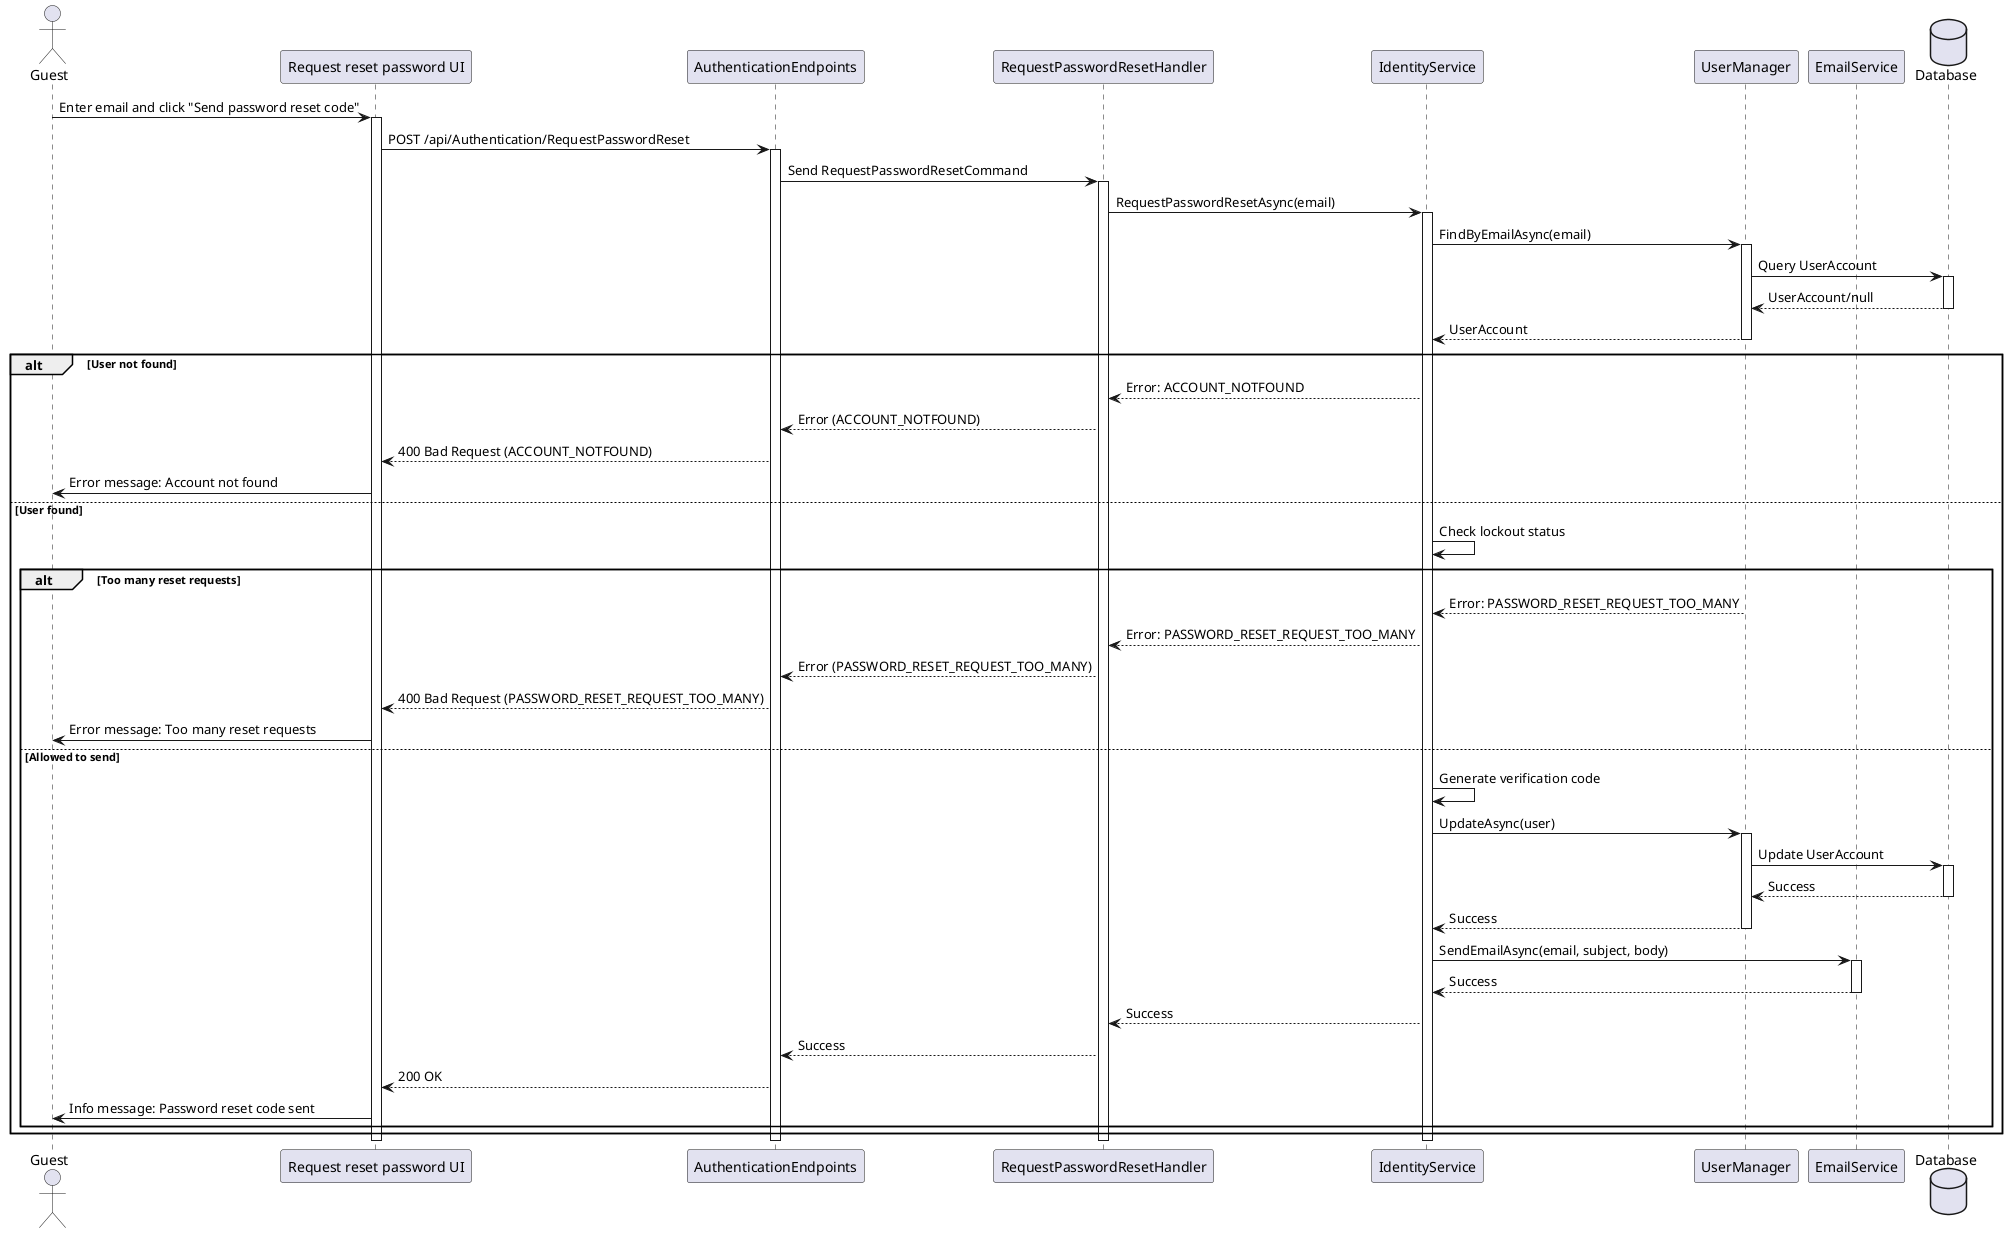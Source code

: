 @startuml
actor Guest as User
participant "Request reset password UI" as UI
participant AuthenticationEndpoints
participant RequestPasswordResetHandler
participant IdentityService
participant UserManager
participant EmailService
Database Database

User -> UI : Enter email and click "Send password reset code"
activate UI
UI -> AuthenticationEndpoints : POST /api/Authentication/RequestPasswordReset
activate AuthenticationEndpoints
AuthenticationEndpoints -> RequestPasswordResetHandler : Send RequestPasswordResetCommand
activate RequestPasswordResetHandler
RequestPasswordResetHandler -> IdentityService : RequestPasswordResetAsync(email)
activate IdentityService
IdentityService -> UserManager : FindByEmailAsync(email)
activate UserManager
UserManager -> Database : Query UserAccount
activate Database
Database --> UserManager : UserAccount/null
deactivate Database
    UserManager -->IdentityService : UserAccount
    deactivate UserManager
alt User not found

    IdentityService --> RequestPasswordResetHandler : Error: ACCOUNT_NOTFOUND
    RequestPasswordResetHandler --> AuthenticationEndpoints : Error (ACCOUNT_NOTFOUND)
    AuthenticationEndpoints --> UI : 400 Bad Request (ACCOUNT_NOTFOUND)
    UI -> User : Error message: Account not found
else User found
    IdentityService -> IdentityService : Check lockout status
    alt Too many reset requests
        UserManager --> IdentityService : Error: PASSWORD_RESET_REQUEST_TOO_MANY
        deactivate UserManager
        IdentityService --> RequestPasswordResetHandler : Error: PASSWORD_RESET_REQUEST_TOO_MANY
        RequestPasswordResetHandler --> AuthenticationEndpoints : Error (PASSWORD_RESET_REQUEST_TOO_MANY)
        AuthenticationEndpoints --> UI : 400 Bad Request (PASSWORD_RESET_REQUEST_TOO_MANY)
        UI -> User : Error message: Too many reset requests
    else Allowed to send
        IdentityService -> IdentityService : Generate verification code
        IdentityService -> UserManager : UpdateAsync(user)
        activate UserManager
        UserManager -> Database : Update UserAccount
        activate Database
        Database --> UserManager : Success
        deactivate Database
        UserManager --> IdentityService : Success
        deactivate UserManager
        IdentityService -> EmailService : SendEmailAsync(email, subject, body)
        activate EmailService
        EmailService --> IdentityService : Success
        deactivate EmailService
        IdentityService --> RequestPasswordResetHandler : Success
        RequestPasswordResetHandler --> AuthenticationEndpoints : Success
        AuthenticationEndpoints --> UI : 200 OK
        UI -> User : Info message: Password reset code sent
    end
end
deactivate IdentityService
deactivate RequestPasswordResetHandler
deactivate AuthenticationEndpoints
deactivate UI
@enduml